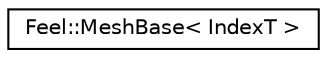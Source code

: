 digraph "Graphical Class Hierarchy"
{
 // LATEX_PDF_SIZE
  edge [fontname="Helvetica",fontsize="10",labelfontname="Helvetica",labelfontsize="10"];
  node [fontname="Helvetica",fontsize="10",shape=record];
  rankdir="LR";
  Node0 [label="Feel::MeshBase\< IndexT \>",height=0.2,width=0.4,color="black", fillcolor="white", style="filled",URL="$classFeel_1_1MeshBase.html",tooltip="base mesh class"];
}
